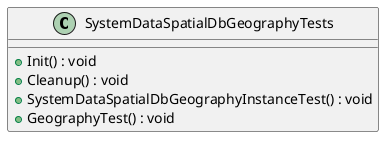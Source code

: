 @startuml
class SystemDataSpatialDbGeographyTests {
    + Init() : void
    + Cleanup() : void
    + SystemDataSpatialDbGeographyInstanceTest() : void
    + GeographyTest() : void
}
@enduml
